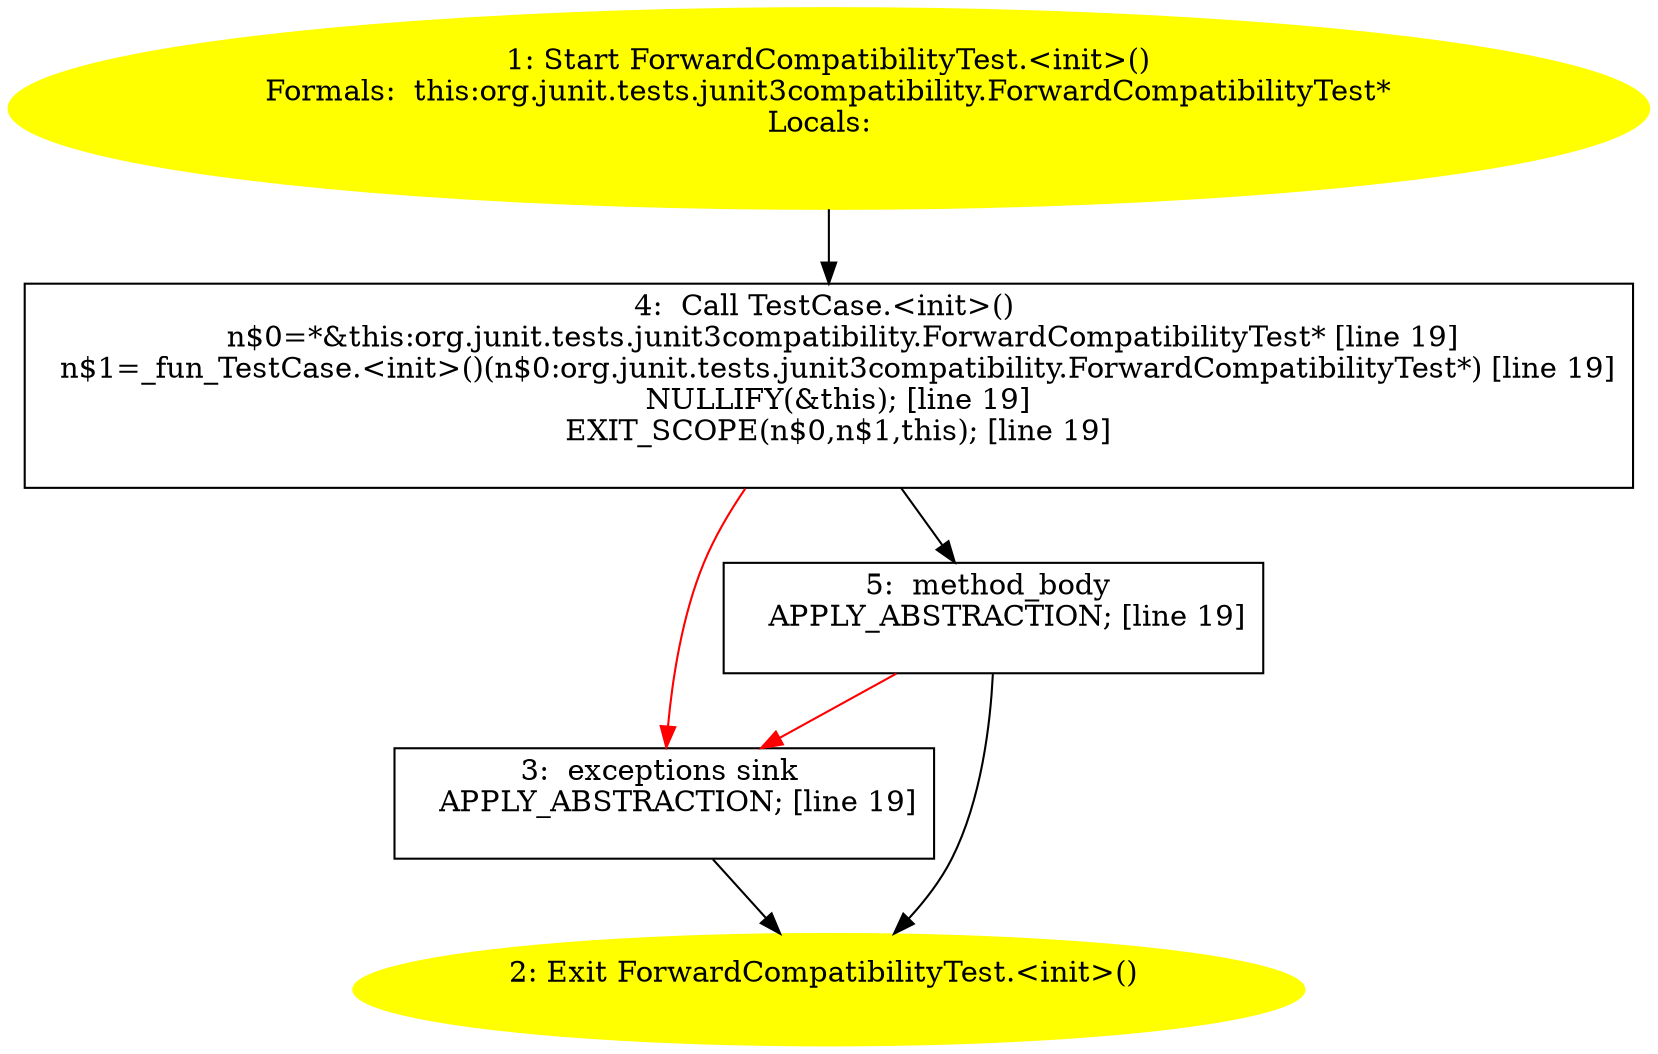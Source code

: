 /* @generated */
digraph cfg {
"org.junit.tests.junit3compatibility.ForwardCompatibilityTest.<init>().1817794585ea1b0672f3385be519268f_1" [label="1: Start ForwardCompatibilityTest.<init>()\nFormals:  this:org.junit.tests.junit3compatibility.ForwardCompatibilityTest*\nLocals:  \n  " color=yellow style=filled]
	

	 "org.junit.tests.junit3compatibility.ForwardCompatibilityTest.<init>().1817794585ea1b0672f3385be519268f_1" -> "org.junit.tests.junit3compatibility.ForwardCompatibilityTest.<init>().1817794585ea1b0672f3385be519268f_4" ;
"org.junit.tests.junit3compatibility.ForwardCompatibilityTest.<init>().1817794585ea1b0672f3385be519268f_2" [label="2: Exit ForwardCompatibilityTest.<init>() \n  " color=yellow style=filled]
	

"org.junit.tests.junit3compatibility.ForwardCompatibilityTest.<init>().1817794585ea1b0672f3385be519268f_3" [label="3:  exceptions sink \n   APPLY_ABSTRACTION; [line 19]\n " shape="box"]
	

	 "org.junit.tests.junit3compatibility.ForwardCompatibilityTest.<init>().1817794585ea1b0672f3385be519268f_3" -> "org.junit.tests.junit3compatibility.ForwardCompatibilityTest.<init>().1817794585ea1b0672f3385be519268f_2" ;
"org.junit.tests.junit3compatibility.ForwardCompatibilityTest.<init>().1817794585ea1b0672f3385be519268f_4" [label="4:  Call TestCase.<init>() \n   n$0=*&this:org.junit.tests.junit3compatibility.ForwardCompatibilityTest* [line 19]\n  n$1=_fun_TestCase.<init>()(n$0:org.junit.tests.junit3compatibility.ForwardCompatibilityTest*) [line 19]\n  NULLIFY(&this); [line 19]\n  EXIT_SCOPE(n$0,n$1,this); [line 19]\n " shape="box"]
	

	 "org.junit.tests.junit3compatibility.ForwardCompatibilityTest.<init>().1817794585ea1b0672f3385be519268f_4" -> "org.junit.tests.junit3compatibility.ForwardCompatibilityTest.<init>().1817794585ea1b0672f3385be519268f_5" ;
	 "org.junit.tests.junit3compatibility.ForwardCompatibilityTest.<init>().1817794585ea1b0672f3385be519268f_4" -> "org.junit.tests.junit3compatibility.ForwardCompatibilityTest.<init>().1817794585ea1b0672f3385be519268f_3" [color="red" ];
"org.junit.tests.junit3compatibility.ForwardCompatibilityTest.<init>().1817794585ea1b0672f3385be519268f_5" [label="5:  method_body \n   APPLY_ABSTRACTION; [line 19]\n " shape="box"]
	

	 "org.junit.tests.junit3compatibility.ForwardCompatibilityTest.<init>().1817794585ea1b0672f3385be519268f_5" -> "org.junit.tests.junit3compatibility.ForwardCompatibilityTest.<init>().1817794585ea1b0672f3385be519268f_2" ;
	 "org.junit.tests.junit3compatibility.ForwardCompatibilityTest.<init>().1817794585ea1b0672f3385be519268f_5" -> "org.junit.tests.junit3compatibility.ForwardCompatibilityTest.<init>().1817794585ea1b0672f3385be519268f_3" [color="red" ];
}
